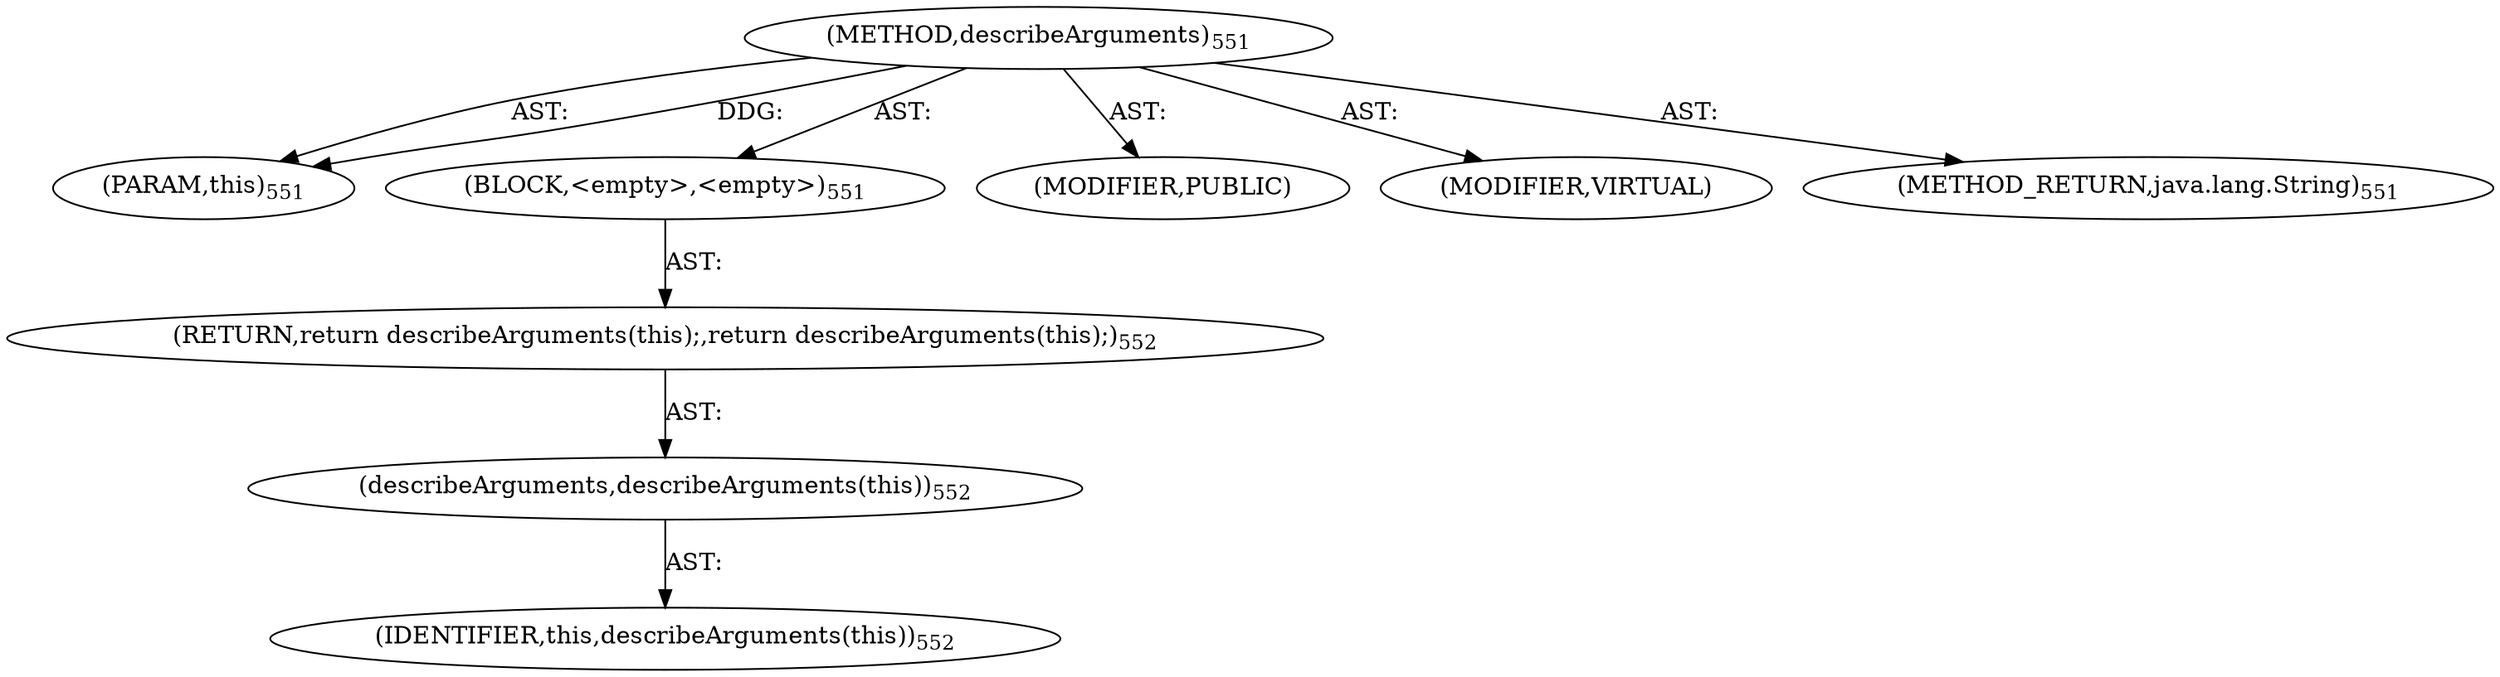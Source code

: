 digraph "describeArguments" {  
"111669149726" [label = <(METHOD,describeArguments)<SUB>551</SUB>> ]
"115964117004" [label = <(PARAM,this)<SUB>551</SUB>> ]
"25769803853" [label = <(BLOCK,&lt;empty&gt;,&lt;empty&gt;)<SUB>551</SUB>> ]
"146028888085" [label = <(RETURN,return describeArguments(this);,return describeArguments(this);)<SUB>552</SUB>> ]
"30064771360" [label = <(describeArguments,describeArguments(this))<SUB>552</SUB>> ]
"68719476749" [label = <(IDENTIFIER,this,describeArguments(this))<SUB>552</SUB>> ]
"133143986244" [label = <(MODIFIER,PUBLIC)> ]
"133143986245" [label = <(MODIFIER,VIRTUAL)> ]
"128849018910" [label = <(METHOD_RETURN,java.lang.String)<SUB>551</SUB>> ]
  "111669149726" -> "115964117004"  [ label = "AST: "] 
  "111669149726" -> "25769803853"  [ label = "AST: "] 
  "111669149726" -> "133143986244"  [ label = "AST: "] 
  "111669149726" -> "133143986245"  [ label = "AST: "] 
  "111669149726" -> "128849018910"  [ label = "AST: "] 
  "25769803853" -> "146028888085"  [ label = "AST: "] 
  "146028888085" -> "30064771360"  [ label = "AST: "] 
  "30064771360" -> "68719476749"  [ label = "AST: "] 
  "111669149726" -> "115964117004"  [ label = "DDG: "] 
}
